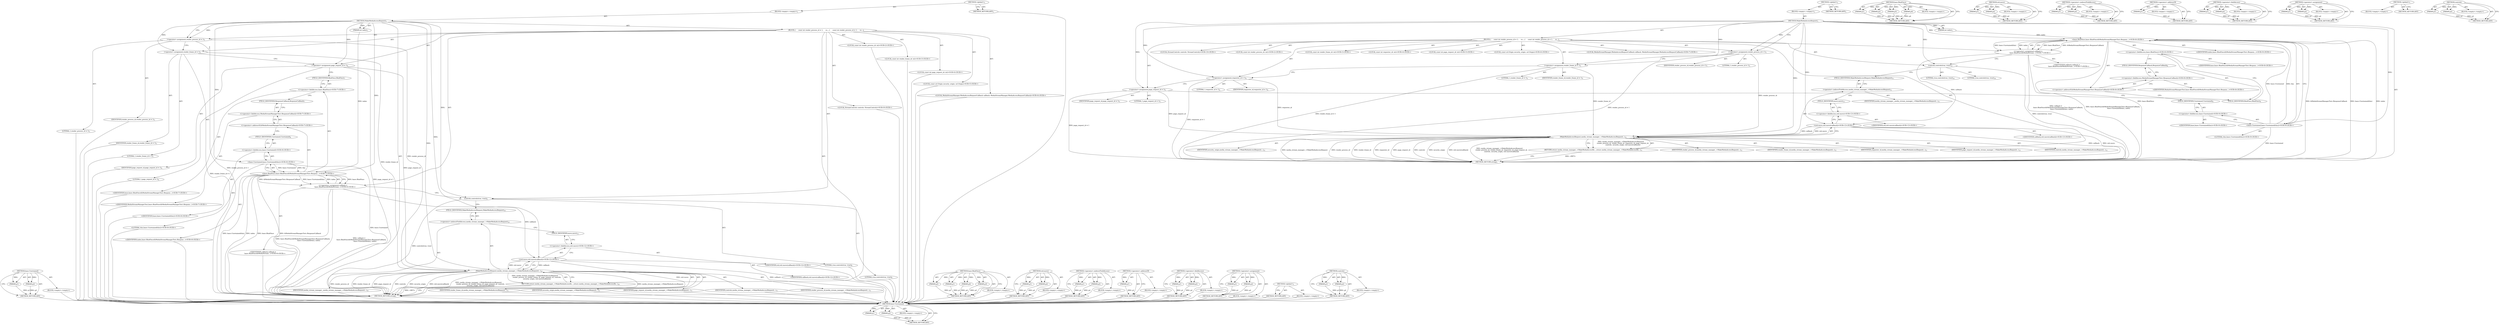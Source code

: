 digraph "controls" {
vulnerable_112 [label=<(METHOD,base.Unretained)>];
vulnerable_113 [label=<(PARAM,p1)>];
vulnerable_114 [label=<(PARAM,p2)>];
vulnerable_115 [label=<(BLOCK,&lt;empty&gt;,&lt;empty&gt;)>];
vulnerable_116 [label=<(METHOD_RETURN,ANY)>];
vulnerable_6 [label=<(METHOD,&lt;global&gt;)<SUB>1</SUB>>];
vulnerable_7 [label=<(BLOCK,&lt;empty&gt;,&lt;empty&gt;)<SUB>1</SUB>>];
vulnerable_8 [label=<(METHOD,MakeMediaAccessRequest)<SUB>1</SUB>>];
vulnerable_9 [label=<(PARAM,int index)<SUB>1</SUB>>];
vulnerable_10 [label=<(BLOCK,{
     const int render_process_id = 1;
     co...,{
     const int render_process_id = 1;
     co...)<SUB>1</SUB>>];
vulnerable_11 [label="<(LOCAL,const int render_process_id: int)<SUB>2</SUB>>"];
vulnerable_12 [label=<(&lt;operator&gt;.assignment,render_process_id = 1)<SUB>2</SUB>>];
vulnerable_13 [label=<(IDENTIFIER,render_process_id,render_process_id = 1)<SUB>2</SUB>>];
vulnerable_14 [label=<(LITERAL,1,render_process_id = 1)<SUB>2</SUB>>];
vulnerable_15 [label="<(LOCAL,const int render_frame_id: int)<SUB>3</SUB>>"];
vulnerable_16 [label=<(&lt;operator&gt;.assignment,render_frame_id = 1)<SUB>3</SUB>>];
vulnerable_17 [label=<(IDENTIFIER,render_frame_id,render_frame_id = 1)<SUB>3</SUB>>];
vulnerable_18 [label=<(LITERAL,1,render_frame_id = 1)<SUB>3</SUB>>];
vulnerable_19 [label="<(LOCAL,const int page_request_id: int)<SUB>4</SUB>>"];
vulnerable_20 [label=<(&lt;operator&gt;.assignment,page_request_id = 1)<SUB>4</SUB>>];
vulnerable_21 [label=<(IDENTIFIER,page_request_id,page_request_id = 1)<SUB>4</SUB>>];
vulnerable_22 [label=<(LITERAL,1,page_request_id = 1)<SUB>4</SUB>>];
vulnerable_23 [label="<(LOCAL,const url.Origin security_origin: url.Origin)<SUB>5</SUB>>"];
vulnerable_24 [label="<(LOCAL,MediaStreamManager.MediaAccessRequestCallback callback: MediaStreamManager.MediaAccessRequestCallback)<SUB>6</SUB>>"];
vulnerable_25 [label="<(&lt;operator&gt;.assignment,callback =
         base::BindOnce(&amp;MediaStream...)<SUB>6</SUB>>"];
vulnerable_26 [label="<(IDENTIFIER,callback,callback =
         base::BindOnce(&amp;MediaStream...)<SUB>6</SUB>>"];
vulnerable_27 [label="<(base.BindOnce,base::BindOnce(&amp;MediaStreamManagerTest::Respons...)<SUB>7</SUB>>"];
vulnerable_28 [label="<(&lt;operator&gt;.fieldAccess,base::BindOnce)<SUB>7</SUB>>"];
vulnerable_29 [label="<(IDENTIFIER,base,base::BindOnce(&amp;MediaStreamManagerTest::Respons...)<SUB>7</SUB>>"];
vulnerable_30 [label=<(FIELD_IDENTIFIER,BindOnce,BindOnce)<SUB>7</SUB>>];
vulnerable_31 [label="<(&lt;operator&gt;.addressOf,&amp;MediaStreamManagerTest::ResponseCallback)<SUB>7</SUB>>"];
vulnerable_32 [label="<(&lt;operator&gt;.fieldAccess,MediaStreamManagerTest::ResponseCallback)<SUB>7</SUB>>"];
vulnerable_33 [label="<(IDENTIFIER,MediaStreamManagerTest,base::BindOnce(&amp;MediaStreamManagerTest::Respons...)<SUB>7</SUB>>"];
vulnerable_34 [label=<(FIELD_IDENTIFIER,ResponseCallback,ResponseCallback)<SUB>7</SUB>>];
vulnerable_35 [label="<(base.Unretained,base::Unretained(this))<SUB>8</SUB>>"];
vulnerable_36 [label="<(&lt;operator&gt;.fieldAccess,base::Unretained)<SUB>8</SUB>>"];
vulnerable_37 [label="<(IDENTIFIER,base,base::Unretained(this))<SUB>8</SUB>>"];
vulnerable_38 [label=<(FIELD_IDENTIFIER,Unretained,Unretained)<SUB>8</SUB>>];
vulnerable_39 [label="<(LITERAL,this,base::Unretained(this))<SUB>8</SUB>>"];
vulnerable_40 [label="<(IDENTIFIER,index,base::BindOnce(&amp;MediaStreamManagerTest::Respons...)<SUB>8</SUB>>"];
vulnerable_41 [label="<(LOCAL,StreamControls controls: StreamControls)<SUB>9</SUB>>"];
vulnerable_42 [label=<(controls,controls(true, true))<SUB>9</SUB>>];
vulnerable_43 [label=<(LITERAL,true,controls(true, true))<SUB>9</SUB>>];
vulnerable_44 [label=<(LITERAL,true,controls(true, true))<SUB>9</SUB>>];
vulnerable_45 [label=<(RETURN,return media_stream_manager_-&gt;MakeMediaAccessRe...,return media_stream_manager_-&gt;MakeMediaAccessRe...)<SUB>10</SUB>>];
vulnerable_46 [label=<(MakeMediaAccessRequest,media_stream_manager_-&gt;MakeMediaAccessRequest(
...)<SUB>10</SUB>>];
vulnerable_47 [label=<(&lt;operator&gt;.indirectFieldAccess,media_stream_manager_-&gt;MakeMediaAccessRequest)<SUB>10</SUB>>];
vulnerable_48 [label=<(IDENTIFIER,media_stream_manager_,media_stream_manager_-&gt;MakeMediaAccessRequest(
...)<SUB>10</SUB>>];
vulnerable_49 [label=<(FIELD_IDENTIFIER,MakeMediaAccessRequest,MakeMediaAccessRequest)<SUB>10</SUB>>];
vulnerable_50 [label=<(IDENTIFIER,render_process_id,media_stream_manager_-&gt;MakeMediaAccessRequest(
...)<SUB>11</SUB>>];
vulnerable_51 [label=<(IDENTIFIER,render_frame_id,media_stream_manager_-&gt;MakeMediaAccessRequest(
...)<SUB>11</SUB>>];
vulnerable_52 [label=<(IDENTIFIER,page_request_id,media_stream_manager_-&gt;MakeMediaAccessRequest(
...)<SUB>11</SUB>>];
vulnerable_53 [label=<(IDENTIFIER,controls,media_stream_manager_-&gt;MakeMediaAccessRequest(
...)<SUB>11</SUB>>];
vulnerable_54 [label=<(IDENTIFIER,security_origin,media_stream_manager_-&gt;MakeMediaAccessRequest(
...)<SUB>12</SUB>>];
vulnerable_55 [label="<(std.move,std::move(callback))<SUB>12</SUB>>"];
vulnerable_56 [label="<(&lt;operator&gt;.fieldAccess,std::move)<SUB>12</SUB>>"];
vulnerable_57 [label="<(IDENTIFIER,std,std::move(callback))<SUB>12</SUB>>"];
vulnerable_58 [label=<(FIELD_IDENTIFIER,move,move)<SUB>12</SUB>>];
vulnerable_59 [label="<(IDENTIFIER,callback,std::move(callback))<SUB>12</SUB>>"];
vulnerable_60 [label=<(METHOD_RETURN,string)<SUB>1</SUB>>];
vulnerable_62 [label=<(METHOD_RETURN,ANY)<SUB>1</SUB>>];
vulnerable_96 [label=<(METHOD,base.BindOnce)>];
vulnerable_97 [label=<(PARAM,p1)>];
vulnerable_98 [label=<(PARAM,p2)>];
vulnerable_99 [label=<(PARAM,p3)>];
vulnerable_100 [label=<(PARAM,p4)>];
vulnerable_101 [label=<(BLOCK,&lt;empty&gt;,&lt;empty&gt;)>];
vulnerable_102 [label=<(METHOD_RETURN,ANY)>];
vulnerable_127 [label=<(METHOD,std.move)>];
vulnerable_128 [label=<(PARAM,p1)>];
vulnerable_129 [label=<(PARAM,p2)>];
vulnerable_130 [label=<(BLOCK,&lt;empty&gt;,&lt;empty&gt;)>];
vulnerable_131 [label=<(METHOD_RETURN,ANY)>];
vulnerable_122 [label=<(METHOD,&lt;operator&gt;.indirectFieldAccess)>];
vulnerable_123 [label=<(PARAM,p1)>];
vulnerable_124 [label=<(PARAM,p2)>];
vulnerable_125 [label=<(BLOCK,&lt;empty&gt;,&lt;empty&gt;)>];
vulnerable_126 [label=<(METHOD_RETURN,ANY)>];
vulnerable_108 [label=<(METHOD,&lt;operator&gt;.addressOf)>];
vulnerable_109 [label=<(PARAM,p1)>];
vulnerable_110 [label=<(BLOCK,&lt;empty&gt;,&lt;empty&gt;)>];
vulnerable_111 [label=<(METHOD_RETURN,ANY)>];
vulnerable_103 [label=<(METHOD,&lt;operator&gt;.fieldAccess)>];
vulnerable_104 [label=<(PARAM,p1)>];
vulnerable_105 [label=<(PARAM,p2)>];
vulnerable_106 [label=<(BLOCK,&lt;empty&gt;,&lt;empty&gt;)>];
vulnerable_107 [label=<(METHOD_RETURN,ANY)>];
vulnerable_91 [label=<(METHOD,&lt;operator&gt;.assignment)>];
vulnerable_92 [label=<(PARAM,p1)>];
vulnerable_93 [label=<(PARAM,p2)>];
vulnerable_94 [label=<(BLOCK,&lt;empty&gt;,&lt;empty&gt;)>];
vulnerable_95 [label=<(METHOD_RETURN,ANY)>];
vulnerable_85 [label=<(METHOD,&lt;global&gt;)<SUB>1</SUB>>];
vulnerable_86 [label=<(BLOCK,&lt;empty&gt;,&lt;empty&gt;)>];
vulnerable_87 [label=<(METHOD_RETURN,ANY)>];
vulnerable_117 [label=<(METHOD,controls)>];
vulnerable_118 [label=<(PARAM,p1)>];
vulnerable_119 [label=<(PARAM,p2)>];
vulnerable_120 [label=<(BLOCK,&lt;empty&gt;,&lt;empty&gt;)>];
vulnerable_121 [label=<(METHOD_RETURN,ANY)>];
fixed_117 [label=<(METHOD,base.Unretained)>];
fixed_118 [label=<(PARAM,p1)>];
fixed_119 [label=<(PARAM,p2)>];
fixed_120 [label=<(BLOCK,&lt;empty&gt;,&lt;empty&gt;)>];
fixed_121 [label=<(METHOD_RETURN,ANY)>];
fixed_6 [label=<(METHOD,&lt;global&gt;)<SUB>1</SUB>>];
fixed_7 [label=<(BLOCK,&lt;empty&gt;,&lt;empty&gt;)<SUB>1</SUB>>];
fixed_8 [label=<(METHOD,MakeMediaAccessRequest)<SUB>1</SUB>>];
fixed_9 [label=<(PARAM,int index)<SUB>1</SUB>>];
fixed_10 [label=<(BLOCK,{
     const int render_process_id = 1;
     co...,{
     const int render_process_id = 1;
     co...)<SUB>1</SUB>>];
fixed_11 [label="<(LOCAL,const int render_process_id: int)<SUB>2</SUB>>"];
fixed_12 [label=<(&lt;operator&gt;.assignment,render_process_id = 1)<SUB>2</SUB>>];
fixed_13 [label=<(IDENTIFIER,render_process_id,render_process_id = 1)<SUB>2</SUB>>];
fixed_14 [label=<(LITERAL,1,render_process_id = 1)<SUB>2</SUB>>];
fixed_15 [label="<(LOCAL,const int render_frame_id: int)<SUB>3</SUB>>"];
fixed_16 [label=<(&lt;operator&gt;.assignment,render_frame_id = 1)<SUB>3</SUB>>];
fixed_17 [label=<(IDENTIFIER,render_frame_id,render_frame_id = 1)<SUB>3</SUB>>];
fixed_18 [label=<(LITERAL,1,render_frame_id = 1)<SUB>3</SUB>>];
fixed_19 [label="<(LOCAL,const int requester_id: int)<SUB>4</SUB>>"];
fixed_20 [label=<(&lt;operator&gt;.assignment,requester_id = 1)<SUB>4</SUB>>];
fixed_21 [label=<(IDENTIFIER,requester_id,requester_id = 1)<SUB>4</SUB>>];
fixed_22 [label=<(LITERAL,1,requester_id = 1)<SUB>4</SUB>>];
fixed_23 [label="<(LOCAL,const int page_request_id: int)<SUB>5</SUB>>"];
fixed_24 [label=<(&lt;operator&gt;.assignment,page_request_id = 1)<SUB>5</SUB>>];
fixed_25 [label=<(IDENTIFIER,page_request_id,page_request_id = 1)<SUB>5</SUB>>];
fixed_26 [label=<(LITERAL,1,page_request_id = 1)<SUB>5</SUB>>];
fixed_27 [label="<(LOCAL,const url.Origin security_origin: url.Origin)<SUB>6</SUB>>"];
fixed_28 [label="<(LOCAL,MediaStreamManager.MediaAccessRequestCallback callback: MediaStreamManager.MediaAccessRequestCallback)<SUB>7</SUB>>"];
fixed_29 [label="<(&lt;operator&gt;.assignment,callback =
         base::BindOnce(&amp;MediaStream...)<SUB>7</SUB>>"];
fixed_30 [label="<(IDENTIFIER,callback,callback =
         base::BindOnce(&amp;MediaStream...)<SUB>7</SUB>>"];
fixed_31 [label="<(base.BindOnce,base::BindOnce(&amp;MediaStreamManagerTest::Respons...)<SUB>8</SUB>>"];
fixed_32 [label="<(&lt;operator&gt;.fieldAccess,base::BindOnce)<SUB>8</SUB>>"];
fixed_33 [label="<(IDENTIFIER,base,base::BindOnce(&amp;MediaStreamManagerTest::Respons...)<SUB>8</SUB>>"];
fixed_34 [label=<(FIELD_IDENTIFIER,BindOnce,BindOnce)<SUB>8</SUB>>];
fixed_35 [label="<(&lt;operator&gt;.addressOf,&amp;MediaStreamManagerTest::ResponseCallback)<SUB>8</SUB>>"];
fixed_36 [label="<(&lt;operator&gt;.fieldAccess,MediaStreamManagerTest::ResponseCallback)<SUB>8</SUB>>"];
fixed_37 [label="<(IDENTIFIER,MediaStreamManagerTest,base::BindOnce(&amp;MediaStreamManagerTest::Respons...)<SUB>8</SUB>>"];
fixed_38 [label=<(FIELD_IDENTIFIER,ResponseCallback,ResponseCallback)<SUB>8</SUB>>];
fixed_39 [label="<(base.Unretained,base::Unretained(this))<SUB>9</SUB>>"];
fixed_40 [label="<(&lt;operator&gt;.fieldAccess,base::Unretained)<SUB>9</SUB>>"];
fixed_41 [label="<(IDENTIFIER,base,base::Unretained(this))<SUB>9</SUB>>"];
fixed_42 [label=<(FIELD_IDENTIFIER,Unretained,Unretained)<SUB>9</SUB>>];
fixed_43 [label="<(LITERAL,this,base::Unretained(this))<SUB>9</SUB>>"];
fixed_44 [label="<(IDENTIFIER,index,base::BindOnce(&amp;MediaStreamManagerTest::Respons...)<SUB>9</SUB>>"];
fixed_45 [label="<(LOCAL,StreamControls controls: StreamControls)<SUB>10</SUB>>"];
fixed_46 [label=<(controls,controls(true, true))<SUB>10</SUB>>];
fixed_47 [label=<(LITERAL,true,controls(true, true))<SUB>10</SUB>>];
fixed_48 [label=<(LITERAL,true,controls(true, true))<SUB>10</SUB>>];
fixed_49 [label=<(RETURN,return media_stream_manager_-&gt;MakeMediaAccessRe...,return media_stream_manager_-&gt;MakeMediaAccessRe...)<SUB>11</SUB>>];
fixed_50 [label=<(MakeMediaAccessRequest,media_stream_manager_-&gt;MakeMediaAccessRequest(
...)<SUB>11</SUB>>];
fixed_51 [label=<(&lt;operator&gt;.indirectFieldAccess,media_stream_manager_-&gt;MakeMediaAccessRequest)<SUB>11</SUB>>];
fixed_52 [label=<(IDENTIFIER,media_stream_manager_,media_stream_manager_-&gt;MakeMediaAccessRequest(
...)<SUB>11</SUB>>];
fixed_53 [label=<(FIELD_IDENTIFIER,MakeMediaAccessRequest,MakeMediaAccessRequest)<SUB>11</SUB>>];
fixed_54 [label=<(IDENTIFIER,render_process_id,media_stream_manager_-&gt;MakeMediaAccessRequest(
...)<SUB>12</SUB>>];
fixed_55 [label=<(IDENTIFIER,render_frame_id,media_stream_manager_-&gt;MakeMediaAccessRequest(
...)<SUB>12</SUB>>];
fixed_56 [label=<(IDENTIFIER,requester_id,media_stream_manager_-&gt;MakeMediaAccessRequest(
...)<SUB>12</SUB>>];
fixed_57 [label=<(IDENTIFIER,page_request_id,media_stream_manager_-&gt;MakeMediaAccessRequest(
...)<SUB>12</SUB>>];
fixed_58 [label=<(IDENTIFIER,controls,media_stream_manager_-&gt;MakeMediaAccessRequest(
...)<SUB>13</SUB>>];
fixed_59 [label=<(IDENTIFIER,security_origin,media_stream_manager_-&gt;MakeMediaAccessRequest(
...)<SUB>13</SUB>>];
fixed_60 [label="<(std.move,std::move(callback))<SUB>13</SUB>>"];
fixed_61 [label="<(&lt;operator&gt;.fieldAccess,std::move)<SUB>13</SUB>>"];
fixed_62 [label="<(IDENTIFIER,std,std::move(callback))<SUB>13</SUB>>"];
fixed_63 [label=<(FIELD_IDENTIFIER,move,move)<SUB>13</SUB>>];
fixed_64 [label="<(IDENTIFIER,callback,std::move(callback))<SUB>13</SUB>>"];
fixed_65 [label=<(METHOD_RETURN,string)<SUB>1</SUB>>];
fixed_67 [label=<(METHOD_RETURN,ANY)<SUB>1</SUB>>];
fixed_101 [label=<(METHOD,base.BindOnce)>];
fixed_102 [label=<(PARAM,p1)>];
fixed_103 [label=<(PARAM,p2)>];
fixed_104 [label=<(PARAM,p3)>];
fixed_105 [label=<(PARAM,p4)>];
fixed_106 [label=<(BLOCK,&lt;empty&gt;,&lt;empty&gt;)>];
fixed_107 [label=<(METHOD_RETURN,ANY)>];
fixed_132 [label=<(METHOD,std.move)>];
fixed_133 [label=<(PARAM,p1)>];
fixed_134 [label=<(PARAM,p2)>];
fixed_135 [label=<(BLOCK,&lt;empty&gt;,&lt;empty&gt;)>];
fixed_136 [label=<(METHOD_RETURN,ANY)>];
fixed_127 [label=<(METHOD,&lt;operator&gt;.indirectFieldAccess)>];
fixed_128 [label=<(PARAM,p1)>];
fixed_129 [label=<(PARAM,p2)>];
fixed_130 [label=<(BLOCK,&lt;empty&gt;,&lt;empty&gt;)>];
fixed_131 [label=<(METHOD_RETURN,ANY)>];
fixed_113 [label=<(METHOD,&lt;operator&gt;.addressOf)>];
fixed_114 [label=<(PARAM,p1)>];
fixed_115 [label=<(BLOCK,&lt;empty&gt;,&lt;empty&gt;)>];
fixed_116 [label=<(METHOD_RETURN,ANY)>];
fixed_108 [label=<(METHOD,&lt;operator&gt;.fieldAccess)>];
fixed_109 [label=<(PARAM,p1)>];
fixed_110 [label=<(PARAM,p2)>];
fixed_111 [label=<(BLOCK,&lt;empty&gt;,&lt;empty&gt;)>];
fixed_112 [label=<(METHOD_RETURN,ANY)>];
fixed_96 [label=<(METHOD,&lt;operator&gt;.assignment)>];
fixed_97 [label=<(PARAM,p1)>];
fixed_98 [label=<(PARAM,p2)>];
fixed_99 [label=<(BLOCK,&lt;empty&gt;,&lt;empty&gt;)>];
fixed_100 [label=<(METHOD_RETURN,ANY)>];
fixed_90 [label=<(METHOD,&lt;global&gt;)<SUB>1</SUB>>];
fixed_91 [label=<(BLOCK,&lt;empty&gt;,&lt;empty&gt;)>];
fixed_92 [label=<(METHOD_RETURN,ANY)>];
fixed_122 [label=<(METHOD,controls)>];
fixed_123 [label=<(PARAM,p1)>];
fixed_124 [label=<(PARAM,p2)>];
fixed_125 [label=<(BLOCK,&lt;empty&gt;,&lt;empty&gt;)>];
fixed_126 [label=<(METHOD_RETURN,ANY)>];
vulnerable_112 -> vulnerable_113  [key=0, label="AST: "];
vulnerable_112 -> vulnerable_113  [key=1, label="DDG: "];
vulnerable_112 -> vulnerable_115  [key=0, label="AST: "];
vulnerable_112 -> vulnerable_114  [key=0, label="AST: "];
vulnerable_112 -> vulnerable_114  [key=1, label="DDG: "];
vulnerable_112 -> vulnerable_116  [key=0, label="AST: "];
vulnerable_112 -> vulnerable_116  [key=1, label="CFG: "];
vulnerable_113 -> vulnerable_116  [key=0, label="DDG: p1"];
vulnerable_114 -> vulnerable_116  [key=0, label="DDG: p2"];
vulnerable_115 -> fixed_117  [key=0];
vulnerable_116 -> fixed_117  [key=0];
vulnerable_6 -> vulnerable_7  [key=0, label="AST: "];
vulnerable_6 -> vulnerable_62  [key=0, label="AST: "];
vulnerable_6 -> vulnerable_62  [key=1, label="CFG: "];
vulnerable_7 -> vulnerable_8  [key=0, label="AST: "];
vulnerable_8 -> vulnerable_9  [key=0, label="AST: "];
vulnerable_8 -> vulnerable_9  [key=1, label="DDG: "];
vulnerable_8 -> vulnerable_10  [key=0, label="AST: "];
vulnerable_8 -> vulnerable_60  [key=0, label="AST: "];
vulnerable_8 -> vulnerable_12  [key=0, label="CFG: "];
vulnerable_8 -> vulnerable_12  [key=1, label="DDG: "];
vulnerable_8 -> vulnerable_16  [key=0, label="DDG: "];
vulnerable_8 -> vulnerable_20  [key=0, label="DDG: "];
vulnerable_8 -> vulnerable_42  [key=0, label="DDG: "];
vulnerable_8 -> vulnerable_27  [key=0, label="DDG: "];
vulnerable_8 -> vulnerable_46  [key=0, label="DDG: "];
vulnerable_8 -> vulnerable_35  [key=0, label="DDG: "];
vulnerable_8 -> vulnerable_55  [key=0, label="DDG: "];
vulnerable_9 -> vulnerable_27  [key=0, label="DDG: index"];
vulnerable_10 -> vulnerable_11  [key=0, label="AST: "];
vulnerable_10 -> vulnerable_12  [key=0, label="AST: "];
vulnerable_10 -> vulnerable_15  [key=0, label="AST: "];
vulnerable_10 -> vulnerable_16  [key=0, label="AST: "];
vulnerable_10 -> vulnerable_19  [key=0, label="AST: "];
vulnerable_10 -> vulnerable_20  [key=0, label="AST: "];
vulnerable_10 -> vulnerable_23  [key=0, label="AST: "];
vulnerable_10 -> vulnerable_24  [key=0, label="AST: "];
vulnerable_10 -> vulnerable_25  [key=0, label="AST: "];
vulnerable_10 -> vulnerable_41  [key=0, label="AST: "];
vulnerable_10 -> vulnerable_42  [key=0, label="AST: "];
vulnerable_10 -> vulnerable_45  [key=0, label="AST: "];
vulnerable_11 -> fixed_117  [key=0];
vulnerable_12 -> vulnerable_13  [key=0, label="AST: "];
vulnerable_12 -> vulnerable_14  [key=0, label="AST: "];
vulnerable_12 -> vulnerable_16  [key=0, label="CFG: "];
vulnerable_12 -> vulnerable_60  [key=0, label="DDG: render_process_id = 1"];
vulnerable_12 -> vulnerable_46  [key=0, label="DDG: render_process_id"];
vulnerable_13 -> fixed_117  [key=0];
vulnerable_14 -> fixed_117  [key=0];
vulnerable_15 -> fixed_117  [key=0];
vulnerable_16 -> vulnerable_17  [key=0, label="AST: "];
vulnerable_16 -> vulnerable_18  [key=0, label="AST: "];
vulnerable_16 -> vulnerable_20  [key=0, label="CFG: "];
vulnerable_16 -> vulnerable_60  [key=0, label="DDG: render_frame_id = 1"];
vulnerable_16 -> vulnerable_46  [key=0, label="DDG: render_frame_id"];
vulnerable_17 -> fixed_117  [key=0];
vulnerable_18 -> fixed_117  [key=0];
vulnerable_19 -> fixed_117  [key=0];
vulnerable_20 -> vulnerable_21  [key=0, label="AST: "];
vulnerable_20 -> vulnerable_22  [key=0, label="AST: "];
vulnerable_20 -> vulnerable_30  [key=0, label="CFG: "];
vulnerable_20 -> vulnerable_60  [key=0, label="DDG: page_request_id = 1"];
vulnerable_20 -> vulnerable_46  [key=0, label="DDG: page_request_id"];
vulnerable_21 -> fixed_117  [key=0];
vulnerable_22 -> fixed_117  [key=0];
vulnerable_23 -> fixed_117  [key=0];
vulnerable_24 -> fixed_117  [key=0];
vulnerable_25 -> vulnerable_26  [key=0, label="AST: "];
vulnerable_25 -> vulnerable_27  [key=0, label="AST: "];
vulnerable_25 -> vulnerable_42  [key=0, label="CFG: "];
vulnerable_25 -> vulnerable_60  [key=0, label="DDG: base::BindOnce(&amp;MediaStreamManagerTest::ResponseCallback,
                        base::Unretained(this), index)"];
vulnerable_25 -> vulnerable_60  [key=1, label="DDG: callback =
         base::BindOnce(&amp;MediaStreamManagerTest::ResponseCallback,
                        base::Unretained(this), index)"];
vulnerable_25 -> vulnerable_55  [key=0, label="DDG: callback"];
vulnerable_26 -> fixed_117  [key=0];
vulnerable_27 -> vulnerable_28  [key=0, label="AST: "];
vulnerable_27 -> vulnerable_31  [key=0, label="AST: "];
vulnerable_27 -> vulnerable_35  [key=0, label="AST: "];
vulnerable_27 -> vulnerable_40  [key=0, label="AST: "];
vulnerable_27 -> vulnerable_25  [key=0, label="CFG: "];
vulnerable_27 -> vulnerable_25  [key=1, label="DDG: base::BindOnce"];
vulnerable_27 -> vulnerable_25  [key=2, label="DDG: &amp;MediaStreamManagerTest::ResponseCallback"];
vulnerable_27 -> vulnerable_25  [key=3, label="DDG: base::Unretained(this)"];
vulnerable_27 -> vulnerable_25  [key=4, label="DDG: index"];
vulnerable_27 -> vulnerable_60  [key=0, label="DDG: base::BindOnce"];
vulnerable_27 -> vulnerable_60  [key=1, label="DDG: &amp;MediaStreamManagerTest::ResponseCallback"];
vulnerable_27 -> vulnerable_60  [key=2, label="DDG: base::Unretained(this)"];
vulnerable_27 -> vulnerable_60  [key=3, label="DDG: index"];
vulnerable_28 -> vulnerable_29  [key=0, label="AST: "];
vulnerable_28 -> vulnerable_30  [key=0, label="AST: "];
vulnerable_28 -> vulnerable_34  [key=0, label="CFG: "];
vulnerable_29 -> fixed_117  [key=0];
vulnerable_30 -> vulnerable_28  [key=0, label="CFG: "];
vulnerable_31 -> vulnerable_32  [key=0, label="AST: "];
vulnerable_31 -> vulnerable_38  [key=0, label="CFG: "];
vulnerable_32 -> vulnerable_33  [key=0, label="AST: "];
vulnerable_32 -> vulnerable_34  [key=0, label="AST: "];
vulnerable_32 -> vulnerable_31  [key=0, label="CFG: "];
vulnerable_33 -> fixed_117  [key=0];
vulnerable_34 -> vulnerable_32  [key=0, label="CFG: "];
vulnerable_35 -> vulnerable_36  [key=0, label="AST: "];
vulnerable_35 -> vulnerable_39  [key=0, label="AST: "];
vulnerable_35 -> vulnerable_27  [key=0, label="CFG: "];
vulnerable_35 -> vulnerable_27  [key=1, label="DDG: base::Unretained"];
vulnerable_35 -> vulnerable_27  [key=2, label="DDG: this"];
vulnerable_35 -> vulnerable_60  [key=0, label="DDG: base::Unretained"];
vulnerable_36 -> vulnerable_37  [key=0, label="AST: "];
vulnerable_36 -> vulnerable_38  [key=0, label="AST: "];
vulnerable_36 -> vulnerable_35  [key=0, label="CFG: "];
vulnerable_37 -> fixed_117  [key=0];
vulnerable_38 -> vulnerable_36  [key=0, label="CFG: "];
vulnerable_39 -> fixed_117  [key=0];
vulnerable_40 -> fixed_117  [key=0];
vulnerable_41 -> fixed_117  [key=0];
vulnerable_42 -> vulnerable_43  [key=0, label="AST: "];
vulnerable_42 -> vulnerable_44  [key=0, label="AST: "];
vulnerable_42 -> vulnerable_49  [key=0, label="CFG: "];
vulnerable_42 -> vulnerable_60  [key=0, label="DDG: controls(true, true)"];
vulnerable_43 -> fixed_117  [key=0];
vulnerable_44 -> fixed_117  [key=0];
vulnerable_45 -> vulnerable_46  [key=0, label="AST: "];
vulnerable_45 -> vulnerable_60  [key=0, label="CFG: "];
vulnerable_45 -> vulnerable_60  [key=1, label="DDG: &lt;RET&gt;"];
vulnerable_46 -> vulnerable_47  [key=0, label="AST: "];
vulnerable_46 -> vulnerable_50  [key=0, label="AST: "];
vulnerable_46 -> vulnerable_51  [key=0, label="AST: "];
vulnerable_46 -> vulnerable_52  [key=0, label="AST: "];
vulnerable_46 -> vulnerable_53  [key=0, label="AST: "];
vulnerable_46 -> vulnerable_54  [key=0, label="AST: "];
vulnerable_46 -> vulnerable_55  [key=0, label="AST: "];
vulnerable_46 -> vulnerable_45  [key=0, label="CFG: "];
vulnerable_46 -> vulnerable_45  [key=1, label="DDG: media_stream_manager_-&gt;MakeMediaAccessRequest(
        render_process_id, render_frame_id, page_request_id, controls,
        security_origin, std::move(callback))"];
vulnerable_46 -> vulnerable_60  [key=0, label="DDG: media_stream_manager_-&gt;MakeMediaAccessRequest"];
vulnerable_46 -> vulnerable_60  [key=1, label="DDG: render_process_id"];
vulnerable_46 -> vulnerable_60  [key=2, label="DDG: render_frame_id"];
vulnerable_46 -> vulnerable_60  [key=3, label="DDG: page_request_id"];
vulnerable_46 -> vulnerable_60  [key=4, label="DDG: controls"];
vulnerable_46 -> vulnerable_60  [key=5, label="DDG: security_origin"];
vulnerable_46 -> vulnerable_60  [key=6, label="DDG: std::move(callback)"];
vulnerable_46 -> vulnerable_60  [key=7, label="DDG: media_stream_manager_-&gt;MakeMediaAccessRequest(
        render_process_id, render_frame_id, page_request_id, controls,
        security_origin, std::move(callback))"];
vulnerable_47 -> vulnerable_48  [key=0, label="AST: "];
vulnerable_47 -> vulnerable_49  [key=0, label="AST: "];
vulnerable_47 -> vulnerable_58  [key=0, label="CFG: "];
vulnerable_48 -> fixed_117  [key=0];
vulnerable_49 -> vulnerable_47  [key=0, label="CFG: "];
vulnerable_50 -> fixed_117  [key=0];
vulnerable_51 -> fixed_117  [key=0];
vulnerable_52 -> fixed_117  [key=0];
vulnerable_53 -> fixed_117  [key=0];
vulnerable_54 -> fixed_117  [key=0];
vulnerable_55 -> vulnerable_56  [key=0, label="AST: "];
vulnerable_55 -> vulnerable_59  [key=0, label="AST: "];
vulnerable_55 -> vulnerable_46  [key=0, label="CFG: "];
vulnerable_55 -> vulnerable_46  [key=1, label="DDG: std::move"];
vulnerable_55 -> vulnerable_46  [key=2, label="DDG: callback"];
vulnerable_55 -> vulnerable_60  [key=0, label="DDG: std::move"];
vulnerable_55 -> vulnerable_60  [key=1, label="DDG: callback"];
vulnerable_56 -> vulnerable_57  [key=0, label="AST: "];
vulnerable_56 -> vulnerable_58  [key=0, label="AST: "];
vulnerable_56 -> vulnerable_55  [key=0, label="CFG: "];
vulnerable_57 -> fixed_117  [key=0];
vulnerable_58 -> vulnerable_56  [key=0, label="CFG: "];
vulnerable_59 -> fixed_117  [key=0];
vulnerable_60 -> fixed_117  [key=0];
vulnerable_62 -> fixed_117  [key=0];
vulnerable_96 -> vulnerable_97  [key=0, label="AST: "];
vulnerable_96 -> vulnerable_97  [key=1, label="DDG: "];
vulnerable_96 -> vulnerable_101  [key=0, label="AST: "];
vulnerable_96 -> vulnerable_98  [key=0, label="AST: "];
vulnerable_96 -> vulnerable_98  [key=1, label="DDG: "];
vulnerable_96 -> vulnerable_102  [key=0, label="AST: "];
vulnerable_96 -> vulnerable_102  [key=1, label="CFG: "];
vulnerable_96 -> vulnerable_99  [key=0, label="AST: "];
vulnerable_96 -> vulnerable_99  [key=1, label="DDG: "];
vulnerable_96 -> vulnerable_100  [key=0, label="AST: "];
vulnerable_96 -> vulnerable_100  [key=1, label="DDG: "];
vulnerable_97 -> vulnerable_102  [key=0, label="DDG: p1"];
vulnerable_98 -> vulnerable_102  [key=0, label="DDG: p2"];
vulnerable_99 -> vulnerable_102  [key=0, label="DDG: p3"];
vulnerable_100 -> vulnerable_102  [key=0, label="DDG: p4"];
vulnerable_101 -> fixed_117  [key=0];
vulnerable_102 -> fixed_117  [key=0];
vulnerable_127 -> vulnerable_128  [key=0, label="AST: "];
vulnerable_127 -> vulnerable_128  [key=1, label="DDG: "];
vulnerable_127 -> vulnerable_130  [key=0, label="AST: "];
vulnerable_127 -> vulnerable_129  [key=0, label="AST: "];
vulnerable_127 -> vulnerable_129  [key=1, label="DDG: "];
vulnerable_127 -> vulnerable_131  [key=0, label="AST: "];
vulnerable_127 -> vulnerable_131  [key=1, label="CFG: "];
vulnerable_128 -> vulnerable_131  [key=0, label="DDG: p1"];
vulnerable_129 -> vulnerable_131  [key=0, label="DDG: p2"];
vulnerable_130 -> fixed_117  [key=0];
vulnerable_131 -> fixed_117  [key=0];
vulnerable_122 -> vulnerable_123  [key=0, label="AST: "];
vulnerable_122 -> vulnerable_123  [key=1, label="DDG: "];
vulnerable_122 -> vulnerable_125  [key=0, label="AST: "];
vulnerable_122 -> vulnerable_124  [key=0, label="AST: "];
vulnerable_122 -> vulnerable_124  [key=1, label="DDG: "];
vulnerable_122 -> vulnerable_126  [key=0, label="AST: "];
vulnerable_122 -> vulnerable_126  [key=1, label="CFG: "];
vulnerable_123 -> vulnerable_126  [key=0, label="DDG: p1"];
vulnerable_124 -> vulnerable_126  [key=0, label="DDG: p2"];
vulnerable_125 -> fixed_117  [key=0];
vulnerable_126 -> fixed_117  [key=0];
vulnerable_108 -> vulnerable_109  [key=0, label="AST: "];
vulnerable_108 -> vulnerable_109  [key=1, label="DDG: "];
vulnerable_108 -> vulnerable_110  [key=0, label="AST: "];
vulnerable_108 -> vulnerable_111  [key=0, label="AST: "];
vulnerable_108 -> vulnerable_111  [key=1, label="CFG: "];
vulnerable_109 -> vulnerable_111  [key=0, label="DDG: p1"];
vulnerable_110 -> fixed_117  [key=0];
vulnerable_111 -> fixed_117  [key=0];
vulnerable_103 -> vulnerable_104  [key=0, label="AST: "];
vulnerable_103 -> vulnerable_104  [key=1, label="DDG: "];
vulnerable_103 -> vulnerable_106  [key=0, label="AST: "];
vulnerable_103 -> vulnerable_105  [key=0, label="AST: "];
vulnerable_103 -> vulnerable_105  [key=1, label="DDG: "];
vulnerable_103 -> vulnerable_107  [key=0, label="AST: "];
vulnerable_103 -> vulnerable_107  [key=1, label="CFG: "];
vulnerable_104 -> vulnerable_107  [key=0, label="DDG: p1"];
vulnerable_105 -> vulnerable_107  [key=0, label="DDG: p2"];
vulnerable_106 -> fixed_117  [key=0];
vulnerable_107 -> fixed_117  [key=0];
vulnerable_91 -> vulnerable_92  [key=0, label="AST: "];
vulnerable_91 -> vulnerable_92  [key=1, label="DDG: "];
vulnerable_91 -> vulnerable_94  [key=0, label="AST: "];
vulnerable_91 -> vulnerable_93  [key=0, label="AST: "];
vulnerable_91 -> vulnerable_93  [key=1, label="DDG: "];
vulnerable_91 -> vulnerable_95  [key=0, label="AST: "];
vulnerable_91 -> vulnerable_95  [key=1, label="CFG: "];
vulnerable_92 -> vulnerable_95  [key=0, label="DDG: p1"];
vulnerable_93 -> vulnerable_95  [key=0, label="DDG: p2"];
vulnerable_94 -> fixed_117  [key=0];
vulnerable_95 -> fixed_117  [key=0];
vulnerable_85 -> vulnerable_86  [key=0, label="AST: "];
vulnerable_85 -> vulnerable_87  [key=0, label="AST: "];
vulnerable_85 -> vulnerable_87  [key=1, label="CFG: "];
vulnerable_86 -> fixed_117  [key=0];
vulnerable_87 -> fixed_117  [key=0];
vulnerable_117 -> vulnerable_118  [key=0, label="AST: "];
vulnerable_117 -> vulnerable_118  [key=1, label="DDG: "];
vulnerable_117 -> vulnerable_120  [key=0, label="AST: "];
vulnerable_117 -> vulnerable_119  [key=0, label="AST: "];
vulnerable_117 -> vulnerable_119  [key=1, label="DDG: "];
vulnerable_117 -> vulnerable_121  [key=0, label="AST: "];
vulnerable_117 -> vulnerable_121  [key=1, label="CFG: "];
vulnerable_118 -> vulnerable_121  [key=0, label="DDG: p1"];
vulnerable_119 -> vulnerable_121  [key=0, label="DDG: p2"];
vulnerable_120 -> fixed_117  [key=0];
vulnerable_121 -> fixed_117  [key=0];
fixed_117 -> fixed_118  [key=0, label="AST: "];
fixed_117 -> fixed_118  [key=1, label="DDG: "];
fixed_117 -> fixed_120  [key=0, label="AST: "];
fixed_117 -> fixed_119  [key=0, label="AST: "];
fixed_117 -> fixed_119  [key=1, label="DDG: "];
fixed_117 -> fixed_121  [key=0, label="AST: "];
fixed_117 -> fixed_121  [key=1, label="CFG: "];
fixed_118 -> fixed_121  [key=0, label="DDG: p1"];
fixed_119 -> fixed_121  [key=0, label="DDG: p2"];
fixed_6 -> fixed_7  [key=0, label="AST: "];
fixed_6 -> fixed_67  [key=0, label="AST: "];
fixed_6 -> fixed_67  [key=1, label="CFG: "];
fixed_7 -> fixed_8  [key=0, label="AST: "];
fixed_8 -> fixed_9  [key=0, label="AST: "];
fixed_8 -> fixed_9  [key=1, label="DDG: "];
fixed_8 -> fixed_10  [key=0, label="AST: "];
fixed_8 -> fixed_65  [key=0, label="AST: "];
fixed_8 -> fixed_12  [key=0, label="CFG: "];
fixed_8 -> fixed_12  [key=1, label="DDG: "];
fixed_8 -> fixed_16  [key=0, label="DDG: "];
fixed_8 -> fixed_20  [key=0, label="DDG: "];
fixed_8 -> fixed_24  [key=0, label="DDG: "];
fixed_8 -> fixed_46  [key=0, label="DDG: "];
fixed_8 -> fixed_31  [key=0, label="DDG: "];
fixed_8 -> fixed_50  [key=0, label="DDG: "];
fixed_8 -> fixed_39  [key=0, label="DDG: "];
fixed_8 -> fixed_60  [key=0, label="DDG: "];
fixed_9 -> fixed_31  [key=0, label="DDG: index"];
fixed_10 -> fixed_11  [key=0, label="AST: "];
fixed_10 -> fixed_12  [key=0, label="AST: "];
fixed_10 -> fixed_15  [key=0, label="AST: "];
fixed_10 -> fixed_16  [key=0, label="AST: "];
fixed_10 -> fixed_19  [key=0, label="AST: "];
fixed_10 -> fixed_20  [key=0, label="AST: "];
fixed_10 -> fixed_23  [key=0, label="AST: "];
fixed_10 -> fixed_24  [key=0, label="AST: "];
fixed_10 -> fixed_27  [key=0, label="AST: "];
fixed_10 -> fixed_28  [key=0, label="AST: "];
fixed_10 -> fixed_29  [key=0, label="AST: "];
fixed_10 -> fixed_45  [key=0, label="AST: "];
fixed_10 -> fixed_46  [key=0, label="AST: "];
fixed_10 -> fixed_49  [key=0, label="AST: "];
fixed_12 -> fixed_13  [key=0, label="AST: "];
fixed_12 -> fixed_14  [key=0, label="AST: "];
fixed_12 -> fixed_16  [key=0, label="CFG: "];
fixed_12 -> fixed_65  [key=0, label="DDG: render_process_id = 1"];
fixed_12 -> fixed_50  [key=0, label="DDG: render_process_id"];
fixed_16 -> fixed_17  [key=0, label="AST: "];
fixed_16 -> fixed_18  [key=0, label="AST: "];
fixed_16 -> fixed_20  [key=0, label="CFG: "];
fixed_16 -> fixed_65  [key=0, label="DDG: render_frame_id = 1"];
fixed_16 -> fixed_50  [key=0, label="DDG: render_frame_id"];
fixed_20 -> fixed_21  [key=0, label="AST: "];
fixed_20 -> fixed_22  [key=0, label="AST: "];
fixed_20 -> fixed_24  [key=0, label="CFG: "];
fixed_20 -> fixed_65  [key=0, label="DDG: requester_id = 1"];
fixed_20 -> fixed_50  [key=0, label="DDG: requester_id"];
fixed_24 -> fixed_25  [key=0, label="AST: "];
fixed_24 -> fixed_26  [key=0, label="AST: "];
fixed_24 -> fixed_34  [key=0, label="CFG: "];
fixed_24 -> fixed_65  [key=0, label="DDG: page_request_id = 1"];
fixed_24 -> fixed_50  [key=0, label="DDG: page_request_id"];
fixed_29 -> fixed_30  [key=0, label="AST: "];
fixed_29 -> fixed_31  [key=0, label="AST: "];
fixed_29 -> fixed_46  [key=0, label="CFG: "];
fixed_29 -> fixed_65  [key=0, label="DDG: base::BindOnce(&amp;MediaStreamManagerTest::ResponseCallback,
                        base::Unretained(this), index)"];
fixed_29 -> fixed_65  [key=1, label="DDG: callback =
         base::BindOnce(&amp;MediaStreamManagerTest::ResponseCallback,
                        base::Unretained(this), index)"];
fixed_29 -> fixed_60  [key=0, label="DDG: callback"];
fixed_31 -> fixed_32  [key=0, label="AST: "];
fixed_31 -> fixed_35  [key=0, label="AST: "];
fixed_31 -> fixed_39  [key=0, label="AST: "];
fixed_31 -> fixed_44  [key=0, label="AST: "];
fixed_31 -> fixed_29  [key=0, label="CFG: "];
fixed_31 -> fixed_29  [key=1, label="DDG: base::BindOnce"];
fixed_31 -> fixed_29  [key=2, label="DDG: &amp;MediaStreamManagerTest::ResponseCallback"];
fixed_31 -> fixed_29  [key=3, label="DDG: base::Unretained(this)"];
fixed_31 -> fixed_29  [key=4, label="DDG: index"];
fixed_31 -> fixed_65  [key=0, label="DDG: base::BindOnce"];
fixed_31 -> fixed_65  [key=1, label="DDG: &amp;MediaStreamManagerTest::ResponseCallback"];
fixed_31 -> fixed_65  [key=2, label="DDG: base::Unretained(this)"];
fixed_31 -> fixed_65  [key=3, label="DDG: index"];
fixed_32 -> fixed_33  [key=0, label="AST: "];
fixed_32 -> fixed_34  [key=0, label="AST: "];
fixed_32 -> fixed_38  [key=0, label="CFG: "];
fixed_34 -> fixed_32  [key=0, label="CFG: "];
fixed_35 -> fixed_36  [key=0, label="AST: "];
fixed_35 -> fixed_42  [key=0, label="CFG: "];
fixed_36 -> fixed_37  [key=0, label="AST: "];
fixed_36 -> fixed_38  [key=0, label="AST: "];
fixed_36 -> fixed_35  [key=0, label="CFG: "];
fixed_38 -> fixed_36  [key=0, label="CFG: "];
fixed_39 -> fixed_40  [key=0, label="AST: "];
fixed_39 -> fixed_43  [key=0, label="AST: "];
fixed_39 -> fixed_31  [key=0, label="CFG: "];
fixed_39 -> fixed_31  [key=1, label="DDG: base::Unretained"];
fixed_39 -> fixed_31  [key=2, label="DDG: this"];
fixed_39 -> fixed_65  [key=0, label="DDG: base::Unretained"];
fixed_40 -> fixed_41  [key=0, label="AST: "];
fixed_40 -> fixed_42  [key=0, label="AST: "];
fixed_40 -> fixed_39  [key=0, label="CFG: "];
fixed_42 -> fixed_40  [key=0, label="CFG: "];
fixed_46 -> fixed_47  [key=0, label="AST: "];
fixed_46 -> fixed_48  [key=0, label="AST: "];
fixed_46 -> fixed_53  [key=0, label="CFG: "];
fixed_46 -> fixed_65  [key=0, label="DDG: controls(true, true)"];
fixed_49 -> fixed_50  [key=0, label="AST: "];
fixed_49 -> fixed_65  [key=0, label="CFG: "];
fixed_49 -> fixed_65  [key=1, label="DDG: &lt;RET&gt;"];
fixed_50 -> fixed_51  [key=0, label="AST: "];
fixed_50 -> fixed_54  [key=0, label="AST: "];
fixed_50 -> fixed_55  [key=0, label="AST: "];
fixed_50 -> fixed_56  [key=0, label="AST: "];
fixed_50 -> fixed_57  [key=0, label="AST: "];
fixed_50 -> fixed_58  [key=0, label="AST: "];
fixed_50 -> fixed_59  [key=0, label="AST: "];
fixed_50 -> fixed_60  [key=0, label="AST: "];
fixed_50 -> fixed_49  [key=0, label="CFG: "];
fixed_50 -> fixed_49  [key=1, label="DDG: media_stream_manager_-&gt;MakeMediaAccessRequest(
        render_process_id, render_frame_id, requester_id, page_request_id,
        controls, security_origin, std::move(callback))"];
fixed_50 -> fixed_65  [key=0, label="DDG: media_stream_manager_-&gt;MakeMediaAccessRequest"];
fixed_50 -> fixed_65  [key=1, label="DDG: render_process_id"];
fixed_50 -> fixed_65  [key=2, label="DDG: render_frame_id"];
fixed_50 -> fixed_65  [key=3, label="DDG: requester_id"];
fixed_50 -> fixed_65  [key=4, label="DDG: page_request_id"];
fixed_50 -> fixed_65  [key=5, label="DDG: controls"];
fixed_50 -> fixed_65  [key=6, label="DDG: security_origin"];
fixed_50 -> fixed_65  [key=7, label="DDG: std::move(callback)"];
fixed_50 -> fixed_65  [key=8, label="DDG: media_stream_manager_-&gt;MakeMediaAccessRequest(
        render_process_id, render_frame_id, requester_id, page_request_id,
        controls, security_origin, std::move(callback))"];
fixed_51 -> fixed_52  [key=0, label="AST: "];
fixed_51 -> fixed_53  [key=0, label="AST: "];
fixed_51 -> fixed_63  [key=0, label="CFG: "];
fixed_53 -> fixed_51  [key=0, label="CFG: "];
fixed_60 -> fixed_61  [key=0, label="AST: "];
fixed_60 -> fixed_64  [key=0, label="AST: "];
fixed_60 -> fixed_50  [key=0, label="CFG: "];
fixed_60 -> fixed_50  [key=1, label="DDG: std::move"];
fixed_60 -> fixed_50  [key=2, label="DDG: callback"];
fixed_60 -> fixed_65  [key=0, label="DDG: std::move"];
fixed_60 -> fixed_65  [key=1, label="DDG: callback"];
fixed_61 -> fixed_62  [key=0, label="AST: "];
fixed_61 -> fixed_63  [key=0, label="AST: "];
fixed_61 -> fixed_60  [key=0, label="CFG: "];
fixed_63 -> fixed_61  [key=0, label="CFG: "];
fixed_101 -> fixed_102  [key=0, label="AST: "];
fixed_101 -> fixed_102  [key=1, label="DDG: "];
fixed_101 -> fixed_106  [key=0, label="AST: "];
fixed_101 -> fixed_103  [key=0, label="AST: "];
fixed_101 -> fixed_103  [key=1, label="DDG: "];
fixed_101 -> fixed_107  [key=0, label="AST: "];
fixed_101 -> fixed_107  [key=1, label="CFG: "];
fixed_101 -> fixed_104  [key=0, label="AST: "];
fixed_101 -> fixed_104  [key=1, label="DDG: "];
fixed_101 -> fixed_105  [key=0, label="AST: "];
fixed_101 -> fixed_105  [key=1, label="DDG: "];
fixed_102 -> fixed_107  [key=0, label="DDG: p1"];
fixed_103 -> fixed_107  [key=0, label="DDG: p2"];
fixed_104 -> fixed_107  [key=0, label="DDG: p3"];
fixed_105 -> fixed_107  [key=0, label="DDG: p4"];
fixed_132 -> fixed_133  [key=0, label="AST: "];
fixed_132 -> fixed_133  [key=1, label="DDG: "];
fixed_132 -> fixed_135  [key=0, label="AST: "];
fixed_132 -> fixed_134  [key=0, label="AST: "];
fixed_132 -> fixed_134  [key=1, label="DDG: "];
fixed_132 -> fixed_136  [key=0, label="AST: "];
fixed_132 -> fixed_136  [key=1, label="CFG: "];
fixed_133 -> fixed_136  [key=0, label="DDG: p1"];
fixed_134 -> fixed_136  [key=0, label="DDG: p2"];
fixed_127 -> fixed_128  [key=0, label="AST: "];
fixed_127 -> fixed_128  [key=1, label="DDG: "];
fixed_127 -> fixed_130  [key=0, label="AST: "];
fixed_127 -> fixed_129  [key=0, label="AST: "];
fixed_127 -> fixed_129  [key=1, label="DDG: "];
fixed_127 -> fixed_131  [key=0, label="AST: "];
fixed_127 -> fixed_131  [key=1, label="CFG: "];
fixed_128 -> fixed_131  [key=0, label="DDG: p1"];
fixed_129 -> fixed_131  [key=0, label="DDG: p2"];
fixed_113 -> fixed_114  [key=0, label="AST: "];
fixed_113 -> fixed_114  [key=1, label="DDG: "];
fixed_113 -> fixed_115  [key=0, label="AST: "];
fixed_113 -> fixed_116  [key=0, label="AST: "];
fixed_113 -> fixed_116  [key=1, label="CFG: "];
fixed_114 -> fixed_116  [key=0, label="DDG: p1"];
fixed_108 -> fixed_109  [key=0, label="AST: "];
fixed_108 -> fixed_109  [key=1, label="DDG: "];
fixed_108 -> fixed_111  [key=0, label="AST: "];
fixed_108 -> fixed_110  [key=0, label="AST: "];
fixed_108 -> fixed_110  [key=1, label="DDG: "];
fixed_108 -> fixed_112  [key=0, label="AST: "];
fixed_108 -> fixed_112  [key=1, label="CFG: "];
fixed_109 -> fixed_112  [key=0, label="DDG: p1"];
fixed_110 -> fixed_112  [key=0, label="DDG: p2"];
fixed_96 -> fixed_97  [key=0, label="AST: "];
fixed_96 -> fixed_97  [key=1, label="DDG: "];
fixed_96 -> fixed_99  [key=0, label="AST: "];
fixed_96 -> fixed_98  [key=0, label="AST: "];
fixed_96 -> fixed_98  [key=1, label="DDG: "];
fixed_96 -> fixed_100  [key=0, label="AST: "];
fixed_96 -> fixed_100  [key=1, label="CFG: "];
fixed_97 -> fixed_100  [key=0, label="DDG: p1"];
fixed_98 -> fixed_100  [key=0, label="DDG: p2"];
fixed_90 -> fixed_91  [key=0, label="AST: "];
fixed_90 -> fixed_92  [key=0, label="AST: "];
fixed_90 -> fixed_92  [key=1, label="CFG: "];
fixed_122 -> fixed_123  [key=0, label="AST: "];
fixed_122 -> fixed_123  [key=1, label="DDG: "];
fixed_122 -> fixed_125  [key=0, label="AST: "];
fixed_122 -> fixed_124  [key=0, label="AST: "];
fixed_122 -> fixed_124  [key=1, label="DDG: "];
fixed_122 -> fixed_126  [key=0, label="AST: "];
fixed_122 -> fixed_126  [key=1, label="CFG: "];
fixed_123 -> fixed_126  [key=0, label="DDG: p1"];
fixed_124 -> fixed_126  [key=0, label="DDG: p2"];
}
